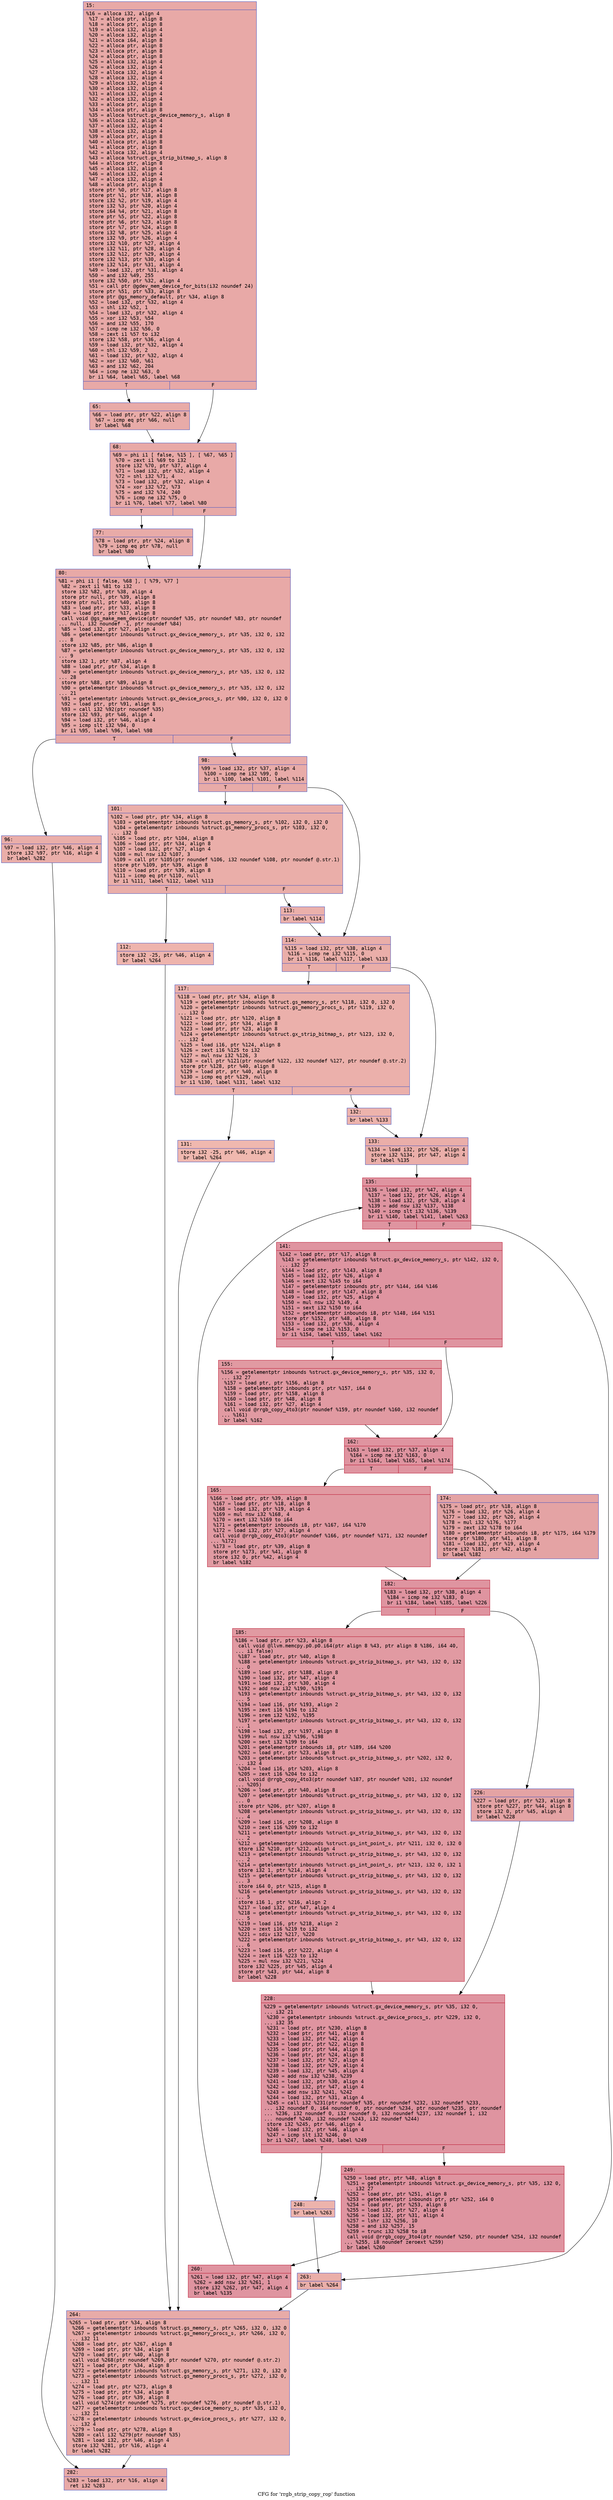 digraph "CFG for 'rrgb_strip_copy_rop' function" {
	label="CFG for 'rrgb_strip_copy_rop' function";

	Node0x600001374780 [shape=record,color="#3d50c3ff", style=filled, fillcolor="#ca3b3770" fontname="Courier",label="{15:\l|  %16 = alloca i32, align 4\l  %17 = alloca ptr, align 8\l  %18 = alloca ptr, align 8\l  %19 = alloca i32, align 4\l  %20 = alloca i32, align 4\l  %21 = alloca i64, align 8\l  %22 = alloca ptr, align 8\l  %23 = alloca ptr, align 8\l  %24 = alloca ptr, align 8\l  %25 = alloca i32, align 4\l  %26 = alloca i32, align 4\l  %27 = alloca i32, align 4\l  %28 = alloca i32, align 4\l  %29 = alloca i32, align 4\l  %30 = alloca i32, align 4\l  %31 = alloca i32, align 4\l  %32 = alloca i32, align 4\l  %33 = alloca ptr, align 8\l  %34 = alloca ptr, align 8\l  %35 = alloca %struct.gx_device_memory_s, align 8\l  %36 = alloca i32, align 4\l  %37 = alloca i32, align 4\l  %38 = alloca i32, align 4\l  %39 = alloca ptr, align 8\l  %40 = alloca ptr, align 8\l  %41 = alloca ptr, align 8\l  %42 = alloca i32, align 4\l  %43 = alloca %struct.gx_strip_bitmap_s, align 8\l  %44 = alloca ptr, align 8\l  %45 = alloca i32, align 4\l  %46 = alloca i32, align 4\l  %47 = alloca i32, align 4\l  %48 = alloca ptr, align 8\l  store ptr %0, ptr %17, align 8\l  store ptr %1, ptr %18, align 8\l  store i32 %2, ptr %19, align 4\l  store i32 %3, ptr %20, align 4\l  store i64 %4, ptr %21, align 8\l  store ptr %5, ptr %22, align 8\l  store ptr %6, ptr %23, align 8\l  store ptr %7, ptr %24, align 8\l  store i32 %8, ptr %25, align 4\l  store i32 %9, ptr %26, align 4\l  store i32 %10, ptr %27, align 4\l  store i32 %11, ptr %28, align 4\l  store i32 %12, ptr %29, align 4\l  store i32 %13, ptr %30, align 4\l  store i32 %14, ptr %31, align 4\l  %49 = load i32, ptr %31, align 4\l  %50 = and i32 %49, 255\l  store i32 %50, ptr %32, align 4\l  %51 = call ptr @gdev_mem_device_for_bits(i32 noundef 24)\l  store ptr %51, ptr %33, align 8\l  store ptr @gs_memory_default, ptr %34, align 8\l  %52 = load i32, ptr %32, align 4\l  %53 = shl i32 %52, 1\l  %54 = load i32, ptr %32, align 4\l  %55 = xor i32 %53, %54\l  %56 = and i32 %55, 170\l  %57 = icmp ne i32 %56, 0\l  %58 = zext i1 %57 to i32\l  store i32 %58, ptr %36, align 4\l  %59 = load i32, ptr %32, align 4\l  %60 = shl i32 %59, 2\l  %61 = load i32, ptr %32, align 4\l  %62 = xor i32 %60, %61\l  %63 = and i32 %62, 204\l  %64 = icmp ne i32 %63, 0\l  br i1 %64, label %65, label %68\l|{<s0>T|<s1>F}}"];
	Node0x600001374780:s0 -> Node0x6000013747d0[tooltip="15 -> 65\nProbability 62.50%" ];
	Node0x600001374780:s1 -> Node0x600001374820[tooltip="15 -> 68\nProbability 37.50%" ];
	Node0x6000013747d0 [shape=record,color="#3d50c3ff", style=filled, fillcolor="#cc403a70" fontname="Courier",label="{65:\l|  %66 = load ptr, ptr %22, align 8\l  %67 = icmp eq ptr %66, null\l  br label %68\l}"];
	Node0x6000013747d0 -> Node0x600001374820[tooltip="65 -> 68\nProbability 100.00%" ];
	Node0x600001374820 [shape=record,color="#3d50c3ff", style=filled, fillcolor="#ca3b3770" fontname="Courier",label="{68:\l|  %69 = phi i1 [ false, %15 ], [ %67, %65 ]\l  %70 = zext i1 %69 to i32\l  store i32 %70, ptr %37, align 4\l  %71 = load i32, ptr %32, align 4\l  %72 = shl i32 %71, 4\l  %73 = load i32, ptr %32, align 4\l  %74 = xor i32 %72, %73\l  %75 = and i32 %74, 240\l  %76 = icmp ne i32 %75, 0\l  br i1 %76, label %77, label %80\l|{<s0>T|<s1>F}}"];
	Node0x600001374820:s0 -> Node0x600001374870[tooltip="68 -> 77\nProbability 62.50%" ];
	Node0x600001374820:s1 -> Node0x6000013748c0[tooltip="68 -> 80\nProbability 37.50%" ];
	Node0x600001374870 [shape=record,color="#3d50c3ff", style=filled, fillcolor="#cc403a70" fontname="Courier",label="{77:\l|  %78 = load ptr, ptr %24, align 8\l  %79 = icmp eq ptr %78, null\l  br label %80\l}"];
	Node0x600001374870 -> Node0x6000013748c0[tooltip="77 -> 80\nProbability 100.00%" ];
	Node0x6000013748c0 [shape=record,color="#3d50c3ff", style=filled, fillcolor="#ca3b3770" fontname="Courier",label="{80:\l|  %81 = phi i1 [ false, %68 ], [ %79, %77 ]\l  %82 = zext i1 %81 to i32\l  store i32 %82, ptr %38, align 4\l  store ptr null, ptr %39, align 8\l  store ptr null, ptr %40, align 8\l  %83 = load ptr, ptr %33, align 8\l  %84 = load ptr, ptr %17, align 8\l  call void @gs_make_mem_device(ptr noundef %35, ptr noundef %83, ptr noundef\l... null, i32 noundef -1, ptr noundef %84)\l  %85 = load i32, ptr %27, align 4\l  %86 = getelementptr inbounds %struct.gx_device_memory_s, ptr %35, i32 0, i32\l... 8\l  store i32 %85, ptr %86, align 8\l  %87 = getelementptr inbounds %struct.gx_device_memory_s, ptr %35, i32 0, i32\l... 9\l  store i32 1, ptr %87, align 4\l  %88 = load ptr, ptr %34, align 8\l  %89 = getelementptr inbounds %struct.gx_device_memory_s, ptr %35, i32 0, i32\l... 28\l  store ptr %88, ptr %89, align 8\l  %90 = getelementptr inbounds %struct.gx_device_memory_s, ptr %35, i32 0, i32\l... 21\l  %91 = getelementptr inbounds %struct.gx_device_procs_s, ptr %90, i32 0, i32 0\l  %92 = load ptr, ptr %91, align 8\l  %93 = call i32 %92(ptr noundef %35)\l  store i32 %93, ptr %46, align 4\l  %94 = load i32, ptr %46, align 4\l  %95 = icmp slt i32 %94, 0\l  br i1 %95, label %96, label %98\l|{<s0>T|<s1>F}}"];
	Node0x6000013748c0:s0 -> Node0x600001374910[tooltip="80 -> 96\nProbability 37.50%" ];
	Node0x6000013748c0:s1 -> Node0x600001374960[tooltip="80 -> 98\nProbability 62.50%" ];
	Node0x600001374910 [shape=record,color="#3d50c3ff", style=filled, fillcolor="#d0473d70" fontname="Courier",label="{96:\l|  %97 = load i32, ptr %46, align 4\l  store i32 %97, ptr %16, align 4\l  br label %282\l}"];
	Node0x600001374910 -> Node0x6000013750e0[tooltip="96 -> 282\nProbability 100.00%" ];
	Node0x600001374960 [shape=record,color="#3d50c3ff", style=filled, fillcolor="#cc403a70" fontname="Courier",label="{98:\l|  %99 = load i32, ptr %37, align 4\l  %100 = icmp ne i32 %99, 0\l  br i1 %100, label %101, label %114\l|{<s0>T|<s1>F}}"];
	Node0x600001374960:s0 -> Node0x6000013749b0[tooltip="98 -> 101\nProbability 62.50%" ];
	Node0x600001374960:s1 -> Node0x600001374aa0[tooltip="98 -> 114\nProbability 37.50%" ];
	Node0x6000013749b0 [shape=record,color="#3d50c3ff", style=filled, fillcolor="#d0473d70" fontname="Courier",label="{101:\l|  %102 = load ptr, ptr %34, align 8\l  %103 = getelementptr inbounds %struct.gs_memory_s, ptr %102, i32 0, i32 0\l  %104 = getelementptr inbounds %struct.gs_memory_procs_s, ptr %103, i32 0,\l... i32 0\l  %105 = load ptr, ptr %104, align 8\l  %106 = load ptr, ptr %34, align 8\l  %107 = load i32, ptr %27, align 4\l  %108 = mul nsw i32 %107, 3\l  %109 = call ptr %105(ptr noundef %106, i32 noundef %108, ptr noundef @.str.1)\l  store ptr %109, ptr %39, align 8\l  %110 = load ptr, ptr %39, align 8\l  %111 = icmp eq ptr %110, null\l  br i1 %111, label %112, label %113\l|{<s0>T|<s1>F}}"];
	Node0x6000013749b0:s0 -> Node0x600001374a00[tooltip="101 -> 112\nProbability 37.50%" ];
	Node0x6000013749b0:s1 -> Node0x600001374a50[tooltip="101 -> 113\nProbability 62.50%" ];
	Node0x600001374a00 [shape=record,color="#3d50c3ff", style=filled, fillcolor="#d8564670" fontname="Courier",label="{112:\l|  store i32 -25, ptr %46, align 4\l  br label %264\l}"];
	Node0x600001374a00 -> Node0x600001375090[tooltip="112 -> 264\nProbability 100.00%" ];
	Node0x600001374a50 [shape=record,color="#3d50c3ff", style=filled, fillcolor="#d24b4070" fontname="Courier",label="{113:\l|  br label %114\l}"];
	Node0x600001374a50 -> Node0x600001374aa0[tooltip="113 -> 114\nProbability 100.00%" ];
	Node0x600001374aa0 [shape=record,color="#3d50c3ff", style=filled, fillcolor="#d0473d70" fontname="Courier",label="{114:\l|  %115 = load i32, ptr %38, align 4\l  %116 = icmp ne i32 %115, 0\l  br i1 %116, label %117, label %133\l|{<s0>T|<s1>F}}"];
	Node0x600001374aa0:s0 -> Node0x600001374af0[tooltip="114 -> 117\nProbability 62.50%" ];
	Node0x600001374aa0:s1 -> Node0x600001374be0[tooltip="114 -> 133\nProbability 37.50%" ];
	Node0x600001374af0 [shape=record,color="#3d50c3ff", style=filled, fillcolor="#d24b4070" fontname="Courier",label="{117:\l|  %118 = load ptr, ptr %34, align 8\l  %119 = getelementptr inbounds %struct.gs_memory_s, ptr %118, i32 0, i32 0\l  %120 = getelementptr inbounds %struct.gs_memory_procs_s, ptr %119, i32 0,\l... i32 0\l  %121 = load ptr, ptr %120, align 8\l  %122 = load ptr, ptr %34, align 8\l  %123 = load ptr, ptr %23, align 8\l  %124 = getelementptr inbounds %struct.gx_strip_bitmap_s, ptr %123, i32 0,\l... i32 4\l  %125 = load i16, ptr %124, align 8\l  %126 = zext i16 %125 to i32\l  %127 = mul nsw i32 %126, 3\l  %128 = call ptr %121(ptr noundef %122, i32 noundef %127, ptr noundef @.str.2)\l  store ptr %128, ptr %40, align 8\l  %129 = load ptr, ptr %40, align 8\l  %130 = icmp eq ptr %129, null\l  br i1 %130, label %131, label %132\l|{<s0>T|<s1>F}}"];
	Node0x600001374af0:s0 -> Node0x600001374b40[tooltip="117 -> 131\nProbability 37.50%" ];
	Node0x600001374af0:s1 -> Node0x600001374b90[tooltip="117 -> 132\nProbability 62.50%" ];
	Node0x600001374b40 [shape=record,color="#3d50c3ff", style=filled, fillcolor="#dc5d4a70" fontname="Courier",label="{131:\l|  store i32 -25, ptr %46, align 4\l  br label %264\l}"];
	Node0x600001374b40 -> Node0x600001375090[tooltip="131 -> 264\nProbability 100.00%" ];
	Node0x600001374b90 [shape=record,color="#3d50c3ff", style=filled, fillcolor="#d6524470" fontname="Courier",label="{132:\l|  br label %133\l}"];
	Node0x600001374b90 -> Node0x600001374be0[tooltip="132 -> 133\nProbability 100.00%" ];
	Node0x600001374be0 [shape=record,color="#3d50c3ff", style=filled, fillcolor="#d0473d70" fontname="Courier",label="{133:\l|  %134 = load i32, ptr %26, align 4\l  store i32 %134, ptr %47, align 4\l  br label %135\l}"];
	Node0x600001374be0 -> Node0x600001374c30[tooltip="133 -> 135\nProbability 100.00%" ];
	Node0x600001374c30 [shape=record,color="#b70d28ff", style=filled, fillcolor="#b70d2870" fontname="Courier",label="{135:\l|  %136 = load i32, ptr %47, align 4\l  %137 = load i32, ptr %26, align 4\l  %138 = load i32, ptr %28, align 4\l  %139 = add nsw i32 %137, %138\l  %140 = icmp slt i32 %136, %139\l  br i1 %140, label %141, label %263\l|{<s0>T|<s1>F}}"];
	Node0x600001374c30:s0 -> Node0x600001374c80[tooltip="135 -> 141\nProbability 96.88%" ];
	Node0x600001374c30:s1 -> Node0x600001375040[tooltip="135 -> 263\nProbability 3.12%" ];
	Node0x600001374c80 [shape=record,color="#b70d28ff", style=filled, fillcolor="#b70d2870" fontname="Courier",label="{141:\l|  %142 = load ptr, ptr %17, align 8\l  %143 = getelementptr inbounds %struct.gx_device_memory_s, ptr %142, i32 0,\l... i32 27\l  %144 = load ptr, ptr %143, align 8\l  %145 = load i32, ptr %26, align 4\l  %146 = sext i32 %145 to i64\l  %147 = getelementptr inbounds ptr, ptr %144, i64 %146\l  %148 = load ptr, ptr %147, align 8\l  %149 = load i32, ptr %25, align 4\l  %150 = mul nsw i32 %149, 4\l  %151 = sext i32 %150 to i64\l  %152 = getelementptr inbounds i8, ptr %148, i64 %151\l  store ptr %152, ptr %48, align 8\l  %153 = load i32, ptr %36, align 4\l  %154 = icmp ne i32 %153, 0\l  br i1 %154, label %155, label %162\l|{<s0>T|<s1>F}}"];
	Node0x600001374c80:s0 -> Node0x600001374cd0[tooltip="141 -> 155\nProbability 62.50%" ];
	Node0x600001374c80:s1 -> Node0x600001374d20[tooltip="141 -> 162\nProbability 37.50%" ];
	Node0x600001374cd0 [shape=record,color="#b70d28ff", style=filled, fillcolor="#bb1b2c70" fontname="Courier",label="{155:\l|  %156 = getelementptr inbounds %struct.gx_device_memory_s, ptr %35, i32 0,\l... i32 27\l  %157 = load ptr, ptr %156, align 8\l  %158 = getelementptr inbounds ptr, ptr %157, i64 0\l  %159 = load ptr, ptr %158, align 8\l  %160 = load ptr, ptr %48, align 8\l  %161 = load i32, ptr %27, align 4\l  call void @rrgb_copy_4to3(ptr noundef %159, ptr noundef %160, i32 noundef\l... %161)\l  br label %162\l}"];
	Node0x600001374cd0 -> Node0x600001374d20[tooltip="155 -> 162\nProbability 100.00%" ];
	Node0x600001374d20 [shape=record,color="#b70d28ff", style=filled, fillcolor="#b70d2870" fontname="Courier",label="{162:\l|  %163 = load i32, ptr %37, align 4\l  %164 = icmp ne i32 %163, 0\l  br i1 %164, label %165, label %174\l|{<s0>T|<s1>F}}"];
	Node0x600001374d20:s0 -> Node0x600001374d70[tooltip="162 -> 165\nProbability 62.50%" ];
	Node0x600001374d20:s1 -> Node0x600001374dc0[tooltip="162 -> 174\nProbability 37.50%" ];
	Node0x600001374d70 [shape=record,color="#b70d28ff", style=filled, fillcolor="#bb1b2c70" fontname="Courier",label="{165:\l|  %166 = load ptr, ptr %39, align 8\l  %167 = load ptr, ptr %18, align 8\l  %168 = load i32, ptr %19, align 4\l  %169 = mul nsw i32 %168, 4\l  %170 = sext i32 %169 to i64\l  %171 = getelementptr inbounds i8, ptr %167, i64 %170\l  %172 = load i32, ptr %27, align 4\l  call void @rrgb_copy_4to3(ptr noundef %166, ptr noundef %171, i32 noundef\l... %172)\l  %173 = load ptr, ptr %39, align 8\l  store ptr %173, ptr %41, align 8\l  store i32 0, ptr %42, align 4\l  br label %182\l}"];
	Node0x600001374d70 -> Node0x600001374e10[tooltip="165 -> 182\nProbability 100.00%" ];
	Node0x600001374dc0 [shape=record,color="#3d50c3ff", style=filled, fillcolor="#c32e3170" fontname="Courier",label="{174:\l|  %175 = load ptr, ptr %18, align 8\l  %176 = load i32, ptr %26, align 4\l  %177 = load i32, ptr %20, align 4\l  %178 = mul i32 %176, %177\l  %179 = zext i32 %178 to i64\l  %180 = getelementptr inbounds i8, ptr %175, i64 %179\l  store ptr %180, ptr %41, align 8\l  %181 = load i32, ptr %19, align 4\l  store i32 %181, ptr %42, align 4\l  br label %182\l}"];
	Node0x600001374dc0 -> Node0x600001374e10[tooltip="174 -> 182\nProbability 100.00%" ];
	Node0x600001374e10 [shape=record,color="#b70d28ff", style=filled, fillcolor="#b70d2870" fontname="Courier",label="{182:\l|  %183 = load i32, ptr %38, align 4\l  %184 = icmp ne i32 %183, 0\l  br i1 %184, label %185, label %226\l|{<s0>T|<s1>F}}"];
	Node0x600001374e10:s0 -> Node0x600001374e60[tooltip="182 -> 185\nProbability 62.50%" ];
	Node0x600001374e10:s1 -> Node0x600001374eb0[tooltip="182 -> 226\nProbability 37.50%" ];
	Node0x600001374e60 [shape=record,color="#b70d28ff", style=filled, fillcolor="#bb1b2c70" fontname="Courier",label="{185:\l|  %186 = load ptr, ptr %23, align 8\l  call void @llvm.memcpy.p0.p0.i64(ptr align 8 %43, ptr align 8 %186, i64 40,\l... i1 false)\l  %187 = load ptr, ptr %40, align 8\l  %188 = getelementptr inbounds %struct.gx_strip_bitmap_s, ptr %43, i32 0, i32\l... 0\l  %189 = load ptr, ptr %188, align 8\l  %190 = load i32, ptr %47, align 4\l  %191 = load i32, ptr %30, align 4\l  %192 = add nsw i32 %190, %191\l  %193 = getelementptr inbounds %struct.gx_strip_bitmap_s, ptr %43, i32 0, i32\l... 5\l  %194 = load i16, ptr %193, align 2\l  %195 = zext i16 %194 to i32\l  %196 = srem i32 %192, %195\l  %197 = getelementptr inbounds %struct.gx_strip_bitmap_s, ptr %43, i32 0, i32\l... 1\l  %198 = load i32, ptr %197, align 8\l  %199 = mul nsw i32 %196, %198\l  %200 = sext i32 %199 to i64\l  %201 = getelementptr inbounds i8, ptr %189, i64 %200\l  %202 = load ptr, ptr %23, align 8\l  %203 = getelementptr inbounds %struct.gx_strip_bitmap_s, ptr %202, i32 0,\l... i32 4\l  %204 = load i16, ptr %203, align 8\l  %205 = zext i16 %204 to i32\l  call void @rrgb_copy_4to3(ptr noundef %187, ptr noundef %201, i32 noundef\l... %205)\l  %206 = load ptr, ptr %40, align 8\l  %207 = getelementptr inbounds %struct.gx_strip_bitmap_s, ptr %43, i32 0, i32\l... 0\l  store ptr %206, ptr %207, align 8\l  %208 = getelementptr inbounds %struct.gx_strip_bitmap_s, ptr %43, i32 0, i32\l... 4\l  %209 = load i16, ptr %208, align 8\l  %210 = zext i16 %209 to i32\l  %211 = getelementptr inbounds %struct.gx_strip_bitmap_s, ptr %43, i32 0, i32\l... 2\l  %212 = getelementptr inbounds %struct.gs_int_point_s, ptr %211, i32 0, i32 0\l  store i32 %210, ptr %212, align 4\l  %213 = getelementptr inbounds %struct.gx_strip_bitmap_s, ptr %43, i32 0, i32\l... 2\l  %214 = getelementptr inbounds %struct.gs_int_point_s, ptr %213, i32 0, i32 1\l  store i32 1, ptr %214, align 4\l  %215 = getelementptr inbounds %struct.gx_strip_bitmap_s, ptr %43, i32 0, i32\l... 3\l  store i64 0, ptr %215, align 8\l  %216 = getelementptr inbounds %struct.gx_strip_bitmap_s, ptr %43, i32 0, i32\l... 5\l  store i16 1, ptr %216, align 2\l  %217 = load i32, ptr %47, align 4\l  %218 = getelementptr inbounds %struct.gx_strip_bitmap_s, ptr %43, i32 0, i32\l... 5\l  %219 = load i16, ptr %218, align 2\l  %220 = zext i16 %219 to i32\l  %221 = sdiv i32 %217, %220\l  %222 = getelementptr inbounds %struct.gx_strip_bitmap_s, ptr %43, i32 0, i32\l... 6\l  %223 = load i16, ptr %222, align 4\l  %224 = zext i16 %223 to i32\l  %225 = mul nsw i32 %221, %224\l  store i32 %225, ptr %45, align 4\l  store ptr %43, ptr %44, align 8\l  br label %228\l}"];
	Node0x600001374e60 -> Node0x600001374f00[tooltip="185 -> 228\nProbability 100.00%" ];
	Node0x600001374eb0 [shape=record,color="#3d50c3ff", style=filled, fillcolor="#c32e3170" fontname="Courier",label="{226:\l|  %227 = load ptr, ptr %23, align 8\l  store ptr %227, ptr %44, align 8\l  store i32 0, ptr %45, align 4\l  br label %228\l}"];
	Node0x600001374eb0 -> Node0x600001374f00[tooltip="226 -> 228\nProbability 100.00%" ];
	Node0x600001374f00 [shape=record,color="#b70d28ff", style=filled, fillcolor="#b70d2870" fontname="Courier",label="{228:\l|  %229 = getelementptr inbounds %struct.gx_device_memory_s, ptr %35, i32 0,\l... i32 21\l  %230 = getelementptr inbounds %struct.gx_device_procs_s, ptr %229, i32 0,\l... i32 35\l  %231 = load ptr, ptr %230, align 8\l  %232 = load ptr, ptr %41, align 8\l  %233 = load i32, ptr %42, align 4\l  %234 = load ptr, ptr %22, align 8\l  %235 = load ptr, ptr %44, align 8\l  %236 = load ptr, ptr %24, align 8\l  %237 = load i32, ptr %27, align 4\l  %238 = load i32, ptr %29, align 4\l  %239 = load i32, ptr %45, align 4\l  %240 = add nsw i32 %238, %239\l  %241 = load i32, ptr %30, align 4\l  %242 = load i32, ptr %47, align 4\l  %243 = add nsw i32 %241, %242\l  %244 = load i32, ptr %31, align 4\l  %245 = call i32 %231(ptr noundef %35, ptr noundef %232, i32 noundef %233,\l... i32 noundef 0, i64 noundef 0, ptr noundef %234, ptr noundef %235, ptr noundef\l... %236, i32 noundef 0, i32 noundef 0, i32 noundef %237, i32 noundef 1, i32\l... noundef %240, i32 noundef %243, i32 noundef %244)\l  store i32 %245, ptr %46, align 4\l  %246 = load i32, ptr %46, align 4\l  %247 = icmp slt i32 %246, 0\l  br i1 %247, label %248, label %249\l|{<s0>T|<s1>F}}"];
	Node0x600001374f00:s0 -> Node0x600001374f50[tooltip="228 -> 248\nProbability 3.12%" ];
	Node0x600001374f00:s1 -> Node0x600001374fa0[tooltip="228 -> 249\nProbability 96.88%" ];
	Node0x600001374f50 [shape=record,color="#3d50c3ff", style=filled, fillcolor="#d6524470" fontname="Courier",label="{248:\l|  br label %263\l}"];
	Node0x600001374f50 -> Node0x600001375040[tooltip="248 -> 263\nProbability 100.00%" ];
	Node0x600001374fa0 [shape=record,color="#b70d28ff", style=filled, fillcolor="#b70d2870" fontname="Courier",label="{249:\l|  %250 = load ptr, ptr %48, align 8\l  %251 = getelementptr inbounds %struct.gx_device_memory_s, ptr %35, i32 0,\l... i32 27\l  %252 = load ptr, ptr %251, align 8\l  %253 = getelementptr inbounds ptr, ptr %252, i64 0\l  %254 = load ptr, ptr %253, align 8\l  %255 = load i32, ptr %27, align 4\l  %256 = load i32, ptr %31, align 4\l  %257 = lshr i32 %256, 10\l  %258 = and i32 %257, 15\l  %259 = trunc i32 %258 to i8\l  call void @rrgb_copy_3to4(ptr noundef %250, ptr noundef %254, i32 noundef\l... %255, i8 noundef zeroext %259)\l  br label %260\l}"];
	Node0x600001374fa0 -> Node0x600001374ff0[tooltip="249 -> 260\nProbability 100.00%" ];
	Node0x600001374ff0 [shape=record,color="#b70d28ff", style=filled, fillcolor="#b70d2870" fontname="Courier",label="{260:\l|  %261 = load i32, ptr %47, align 4\l  %262 = add nsw i32 %261, 1\l  store i32 %262, ptr %47, align 4\l  br label %135\l}"];
	Node0x600001374ff0 -> Node0x600001374c30[tooltip="260 -> 135\nProbability 100.00%" ];
	Node0x600001375040 [shape=record,color="#3d50c3ff", style=filled, fillcolor="#d0473d70" fontname="Courier",label="{263:\l|  br label %264\l}"];
	Node0x600001375040 -> Node0x600001375090[tooltip="263 -> 264\nProbability 100.00%" ];
	Node0x600001375090 [shape=record,color="#3d50c3ff", style=filled, fillcolor="#cc403a70" fontname="Courier",label="{264:\l|  %265 = load ptr, ptr %34, align 8\l  %266 = getelementptr inbounds %struct.gs_memory_s, ptr %265, i32 0, i32 0\l  %267 = getelementptr inbounds %struct.gs_memory_procs_s, ptr %266, i32 0,\l... i32 11\l  %268 = load ptr, ptr %267, align 8\l  %269 = load ptr, ptr %34, align 8\l  %270 = load ptr, ptr %40, align 8\l  call void %268(ptr noundef %269, ptr noundef %270, ptr noundef @.str.2)\l  %271 = load ptr, ptr %34, align 8\l  %272 = getelementptr inbounds %struct.gs_memory_s, ptr %271, i32 0, i32 0\l  %273 = getelementptr inbounds %struct.gs_memory_procs_s, ptr %272, i32 0,\l... i32 11\l  %274 = load ptr, ptr %273, align 8\l  %275 = load ptr, ptr %34, align 8\l  %276 = load ptr, ptr %39, align 8\l  call void %274(ptr noundef %275, ptr noundef %276, ptr noundef @.str.1)\l  %277 = getelementptr inbounds %struct.gx_device_memory_s, ptr %35, i32 0,\l... i32 21\l  %278 = getelementptr inbounds %struct.gx_device_procs_s, ptr %277, i32 0,\l... i32 4\l  %279 = load ptr, ptr %278, align 8\l  %280 = call i32 %279(ptr noundef %35)\l  %281 = load i32, ptr %46, align 4\l  store i32 %281, ptr %16, align 4\l  br label %282\l}"];
	Node0x600001375090 -> Node0x6000013750e0[tooltip="264 -> 282\nProbability 100.00%" ];
	Node0x6000013750e0 [shape=record,color="#3d50c3ff", style=filled, fillcolor="#ca3b3770" fontname="Courier",label="{282:\l|  %283 = load i32, ptr %16, align 4\l  ret i32 %283\l}"];
}
